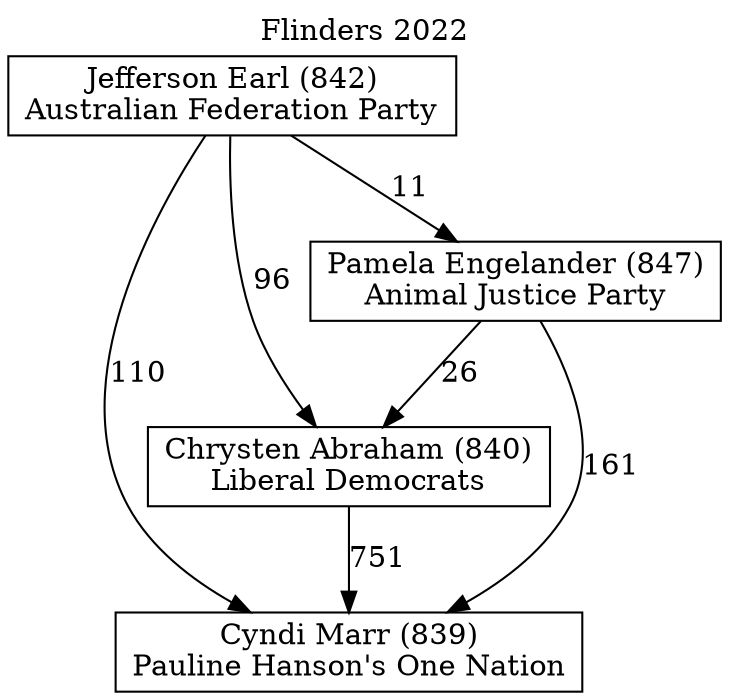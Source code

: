 // House preference flow
digraph "Cyndi Marr (839)_Flinders_2022" {
	graph [label="Flinders 2022" labelloc=t mclimit=10]
	node [shape=box]
	"Cyndi Marr (839)" [label="Cyndi Marr (839)
Pauline Hanson's One Nation"]
	"Chrysten Abraham (840)" [label="Chrysten Abraham (840)
Liberal Democrats"]
	"Pamela Engelander (847)" [label="Pamela Engelander (847)
Animal Justice Party"]
	"Jefferson Earl (842)" [label="Jefferson Earl (842)
Australian Federation Party"]
	"Chrysten Abraham (840)" -> "Cyndi Marr (839)" [label=751]
	"Pamela Engelander (847)" -> "Chrysten Abraham (840)" [label=26]
	"Jefferson Earl (842)" -> "Pamela Engelander (847)" [label=11]
	"Pamela Engelander (847)" -> "Cyndi Marr (839)" [label=161]
	"Jefferson Earl (842)" -> "Cyndi Marr (839)" [label=110]
	"Jefferson Earl (842)" -> "Chrysten Abraham (840)" [label=96]
}
